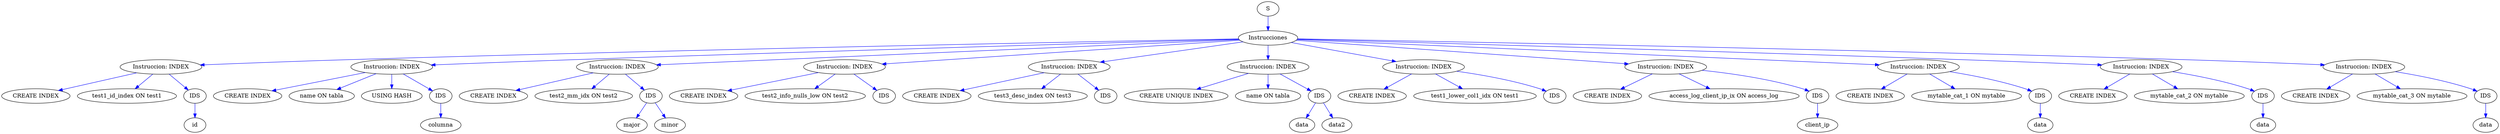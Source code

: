 digraph G{
edge [color=blue]; rankdir = TB;
Nodo0[label="S"]
Nodo1[label="Instrucciones"]
Nodo0 -> Nodo1;
Nodo2[label="Instruccion: INDEX"]
Nodo1 -> Nodo2;
Nodo4[label="CREATE INDEX"]
Nodo2 -> Nodo4;
Nodo8[label="test1_id_index ON test1"]
Nodo2 -> Nodo8;
Nodo16[label="IDS"]
Nodo2 -> Nodo16;
Nodo32[label="id"]
Nodo16 -> Nodo32;
Nodo64[label="Instruccion: INDEX"]
Nodo1 -> Nodo64;
Nodo128[label="CREATE INDEX"]
Nodo64 -> Nodo128;
Nodo256[label="name ON tabla"]
Nodo64 -> Nodo256;
Nodo512[label="USING HASH"]
Nodo64 -> Nodo512;
Nodo1024[label="IDS"]
Nodo64 -> Nodo1024;
Nodo2048[label="columna"]
Nodo1024 -> Nodo2048;
Nodo4096[label="Instruccion: INDEX"]
Nodo1 -> Nodo4096;
Nodo8192[label="CREATE INDEX"]
Nodo4096 -> Nodo8192;
Nodo16384[label="test2_mm_idx ON test2"]
Nodo4096 -> Nodo16384;
Nodo32768[label="IDS"]
Nodo4096 -> Nodo32768;
Nodo65536[label="major"]
Nodo32768 -> Nodo65536;
Nodo131072[label="minor"]
Nodo32768 -> Nodo131072;
Nodo262144[label="Instruccion: INDEX"]
Nodo1 -> Nodo262144;
Nodo524288[label="CREATE INDEX"]
Nodo262144 -> Nodo524288;
Nodo1048576[label="test2_info_nulls_low ON test2"]
Nodo262144 -> Nodo1048576;
Nodo2097152[label="IDS"]
Nodo262144 -> Nodo2097152;
Nodo4194304[label="Instruccion: INDEX"]
Nodo1 -> Nodo4194304;
Nodo8388608[label="CREATE INDEX"]
Nodo4194304 -> Nodo8388608;
Nodo16777216[label="test3_desc_index ON test3"]
Nodo4194304 -> Nodo16777216;
Nodo33554432[label="IDS"]
Nodo4194304 -> Nodo33554432;
Nodo67108864[label="Instruccion: INDEX"]
Nodo1 -> Nodo67108864;
Nodo134217728[label="CREATE UNIQUE INDEX"]
Nodo67108864 -> Nodo134217728;
Nodo268435456[label="name ON tabla"]
Nodo67108864 -> Nodo268435456;
Nodo536870912[label="IDS"]
Nodo67108864 -> Nodo536870912;
Nodo1073741824[label="data"]
Nodo536870912 -> Nodo1073741824;
Nodo2147483648[label="data2"]
Nodo536870912 -> Nodo2147483648;
Nodo4294967296[label="Instruccion: INDEX"]
Nodo1 -> Nodo4294967296;
Nodo8589934592[label="CREATE INDEX"]
Nodo4294967296 -> Nodo8589934592;
Nodo17179869184[label="test1_lower_col1_idx ON test1"]
Nodo4294967296 -> Nodo17179869184;
Nodo34359738368[label="IDS"]
Nodo4294967296 -> Nodo34359738368;
Nodo68719476736[label="Instruccion: INDEX"]
Nodo1 -> Nodo68719476736;
Nodo137438953472[label="CREATE INDEX"]
Nodo68719476736 -> Nodo137438953472;
Nodo274877906944[label="access_log_client_ip_ix ON access_log"]
Nodo68719476736 -> Nodo274877906944;
Nodo549755813888[label="IDS"]
Nodo68719476736 -> Nodo549755813888;
Nodo1099511627776[label="client_ip"]
Nodo549755813888 -> Nodo1099511627776;
Nodo2199023255552[label="Instruccion: INDEX"]
Nodo1 -> Nodo2199023255552;
Nodo4398046511104[label="CREATE INDEX"]
Nodo2199023255552 -> Nodo4398046511104;
Nodo8796093022208[label="mytable_cat_1 ON mytable"]
Nodo2199023255552 -> Nodo8796093022208;
Nodo17592186044416[label="IDS"]
Nodo2199023255552 -> Nodo17592186044416;
Nodo35184372088832[label="data"]
Nodo17592186044416 -> Nodo35184372088832;
Nodo70368744177664[label="Instruccion: INDEX"]
Nodo1 -> Nodo70368744177664;
Nodo140737488355328[label="CREATE INDEX"]
Nodo70368744177664 -> Nodo140737488355328;
Nodo281474976710656[label="mytable_cat_2 ON mytable"]
Nodo70368744177664 -> Nodo281474976710656;
Nodo562949953421312[label="IDS"]
Nodo70368744177664 -> Nodo562949953421312;
Nodo1125899906842624[label="data"]
Nodo562949953421312 -> Nodo1125899906842624;
Nodo2251799813685248[label="Instruccion: INDEX"]
Nodo1 -> Nodo2251799813685248;
Nodo4503599627370496[label="CREATE INDEX"]
Nodo2251799813685248 -> Nodo4503599627370496;
Nodo9007199254740992[label="mytable_cat_3 ON mytable"]
Nodo2251799813685248 -> Nodo9007199254740992;
Nodo18014398509481984[label="IDS"]
Nodo2251799813685248 -> Nodo18014398509481984;
Nodo36028797018963968[label="data"]
Nodo18014398509481984 -> Nodo36028797018963968;
}
